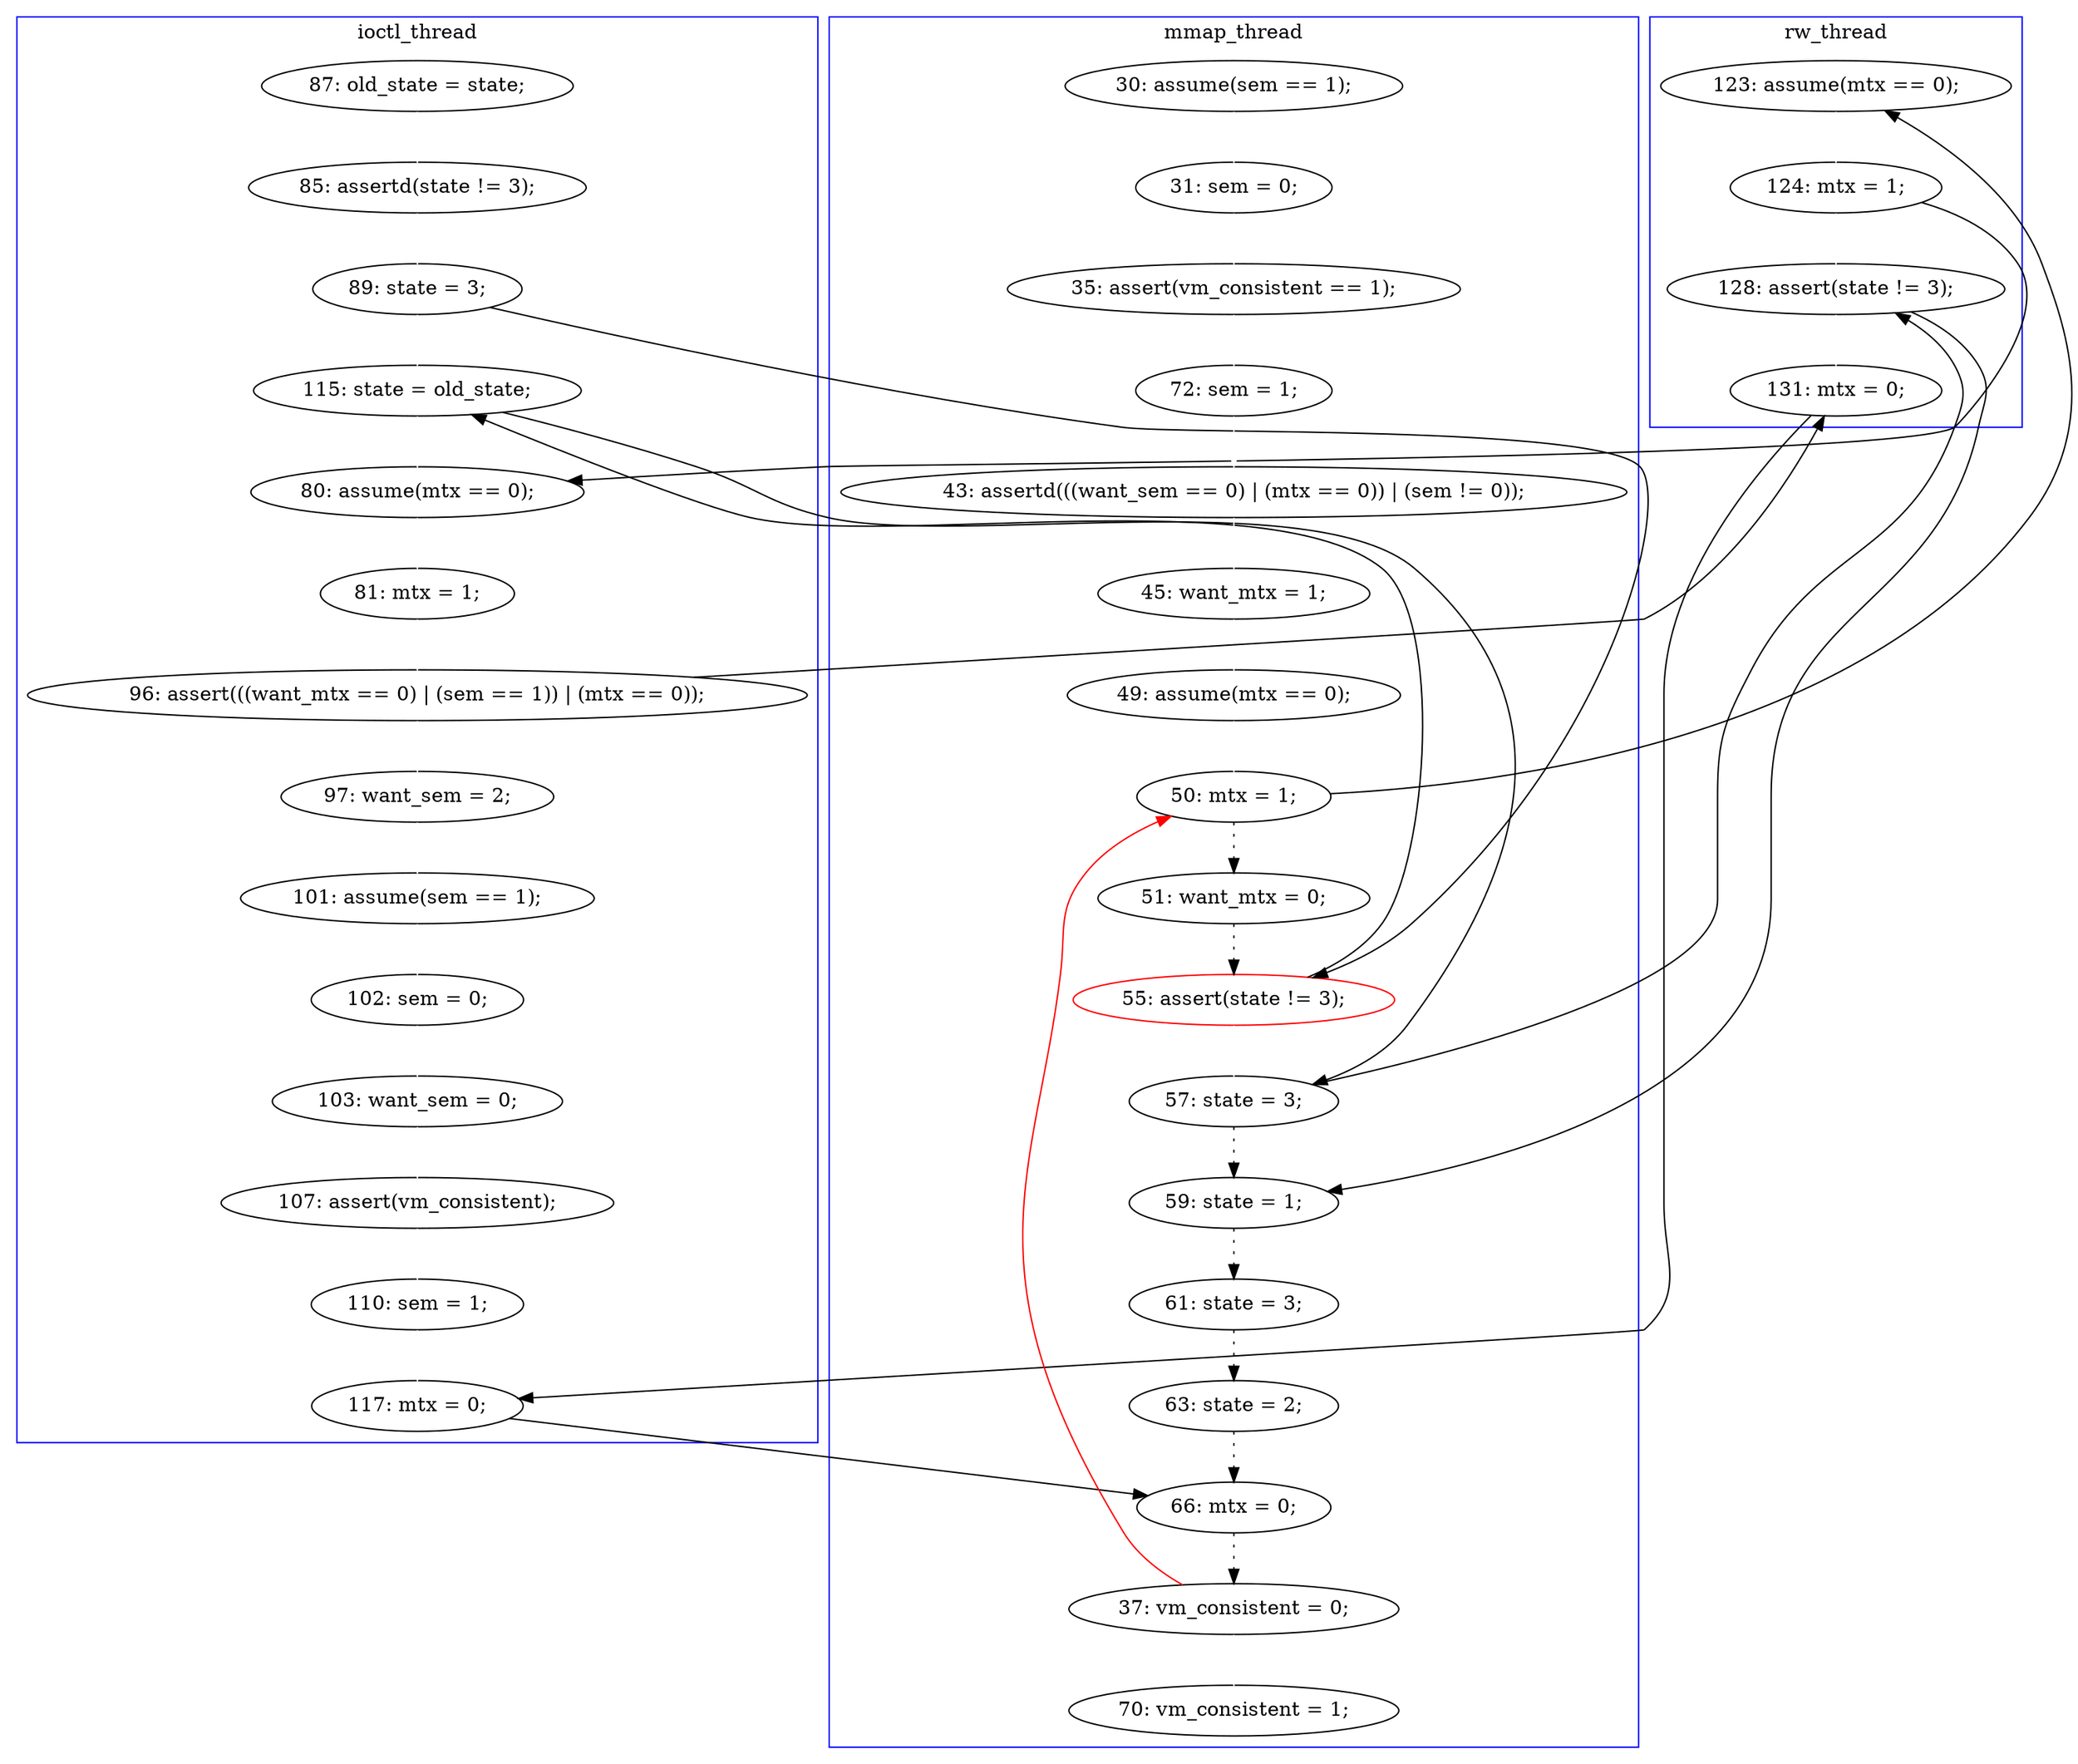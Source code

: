 digraph Counterexample {
	11 -> 12 [color = white, style = solid]
	26 -> 29 [color = black, style = solid, constraint = false]
	38 -> 44 [color = white, style = solid]
	41 -> 46 [color = black, style = solid, constraint = false]
	39 -> 42 [color = black, style = dotted]
	29 -> 39 [color = black, style = solid, constraint = false]
	51 -> 53 [color = white, style = solid]
	28 -> 30 [color = black, style = solid, constraint = false]
	24 -> 25 [color = white, style = solid]
	40 -> 41 [color = white, style = solid]
	25 -> 29 [color = white, style = solid]
	29 -> 30 [color = white, style = solid]
	17 -> 18 [color = black, style = dotted]
	34 -> 35 [color = white, style = solid]
	26 -> 39 [color = white, style = solid]
	35 -> 36 [color = white, style = solid]
	37 -> 38 [color = white, style = solid]
	13 -> 14 [color = white, style = solid]
	39 -> 40 [color = black, style = solid, constraint = false]
	36 -> 37 [color = white, style = solid]
	30 -> 31 [color = white, style = solid]
	12 -> 13 [color = white, style = solid]
	46 -> 48 [color = black, style = solid, constraint = false]
	28 -> 40 [color = white, style = solid]
	18 -> 26 [color = black, style = dotted]
	43 -> 45 [color = black, style = dotted]
	25 -> 26 [color = black, style = solid, constraint = false]
	16 -> 17 [color = white, style = solid]
	40 -> 42 [color = black, style = solid, constraint = false]
	14 -> 15 [color = white, style = solid]
	44 -> 46 [color = white, style = solid]
	48 -> 51 [color = black, style = dotted]
	15 -> 16 [color = white, style = solid]
	51 -> 17 [color = red, style = solid, constraint = false]
	22 -> 24 [color = white, style = solid]
	42 -> 43 [color = black, style = dotted]
	31 -> 33 [color = white, style = solid]
	45 -> 48 [color = black, style = dotted]
	17 -> 27 [color = black, style = solid, constraint = false]
	10 -> 11 [color = white, style = solid]
	33 -> 34 [color = white, style = solid]
	27 -> 28 [color = white, style = solid]
	33 -> 41 [color = black, style = solid, constraint = false]
	subgraph cluster2 {
		label = ioctl_thread
		color = blue
		36  [label = "102: sem = 0;"]
		24  [label = "85: assertd(state != 3);"]
		30  [label = "80: assume(mtx == 0);"]
		38  [label = "107: assert(vm_consistent);"]
		25  [label = "89: state = 3;"]
		29  [label = "115: state = old_state;"]
		33  [label = "96: assert(((want_mtx == 0) | (sem == 1)) | (mtx == 0));"]
		46  [label = "117: mtx = 0;"]
		22  [label = "87: old_state = state;"]
		44  [label = "110: sem = 1;"]
		31  [label = "81: mtx = 1;"]
		35  [label = "101: assume(sem == 1);"]
		37  [label = "103: want_sem = 0;"]
		34  [label = "97: want_sem = 2;"]
	}
	subgraph cluster3 {
		label = rw_thread
		color = blue
		41  [label = "131: mtx = 0;"]
		40  [label = "128: assert(state != 3);"]
		28  [label = "124: mtx = 1;"]
		27  [label = "123: assume(mtx == 0);"]
	}
	subgraph cluster1 {
		label = mmap_thread
		color = blue
		42  [label = "59: state = 1;"]
		14  [label = "43: assertd(((want_sem == 0) | (mtx == 0)) | (sem != 0));"]
		39  [label = "57: state = 3;"]
		12  [label = "35: assert(vm_consistent == 1);"]
		48  [label = "66: mtx = 0;"]
		51  [label = "37: vm_consistent = 0;"]
		43  [label = "61: state = 3;"]
		17  [label = "50: mtx = 1;"]
		13  [label = "72: sem = 1;"]
		45  [label = "63: state = 2;"]
		53  [label = "70: vm_consistent = 1;"]
		26  [label = "55: assert(state != 3);", color = red]
		15  [label = "45: want_mtx = 1;"]
		11  [label = "31: sem = 0;"]
		16  [label = "49: assume(mtx == 0);"]
		10  [label = "30: assume(sem == 1);"]
		18  [label = "51: want_mtx = 0;"]
	}
}